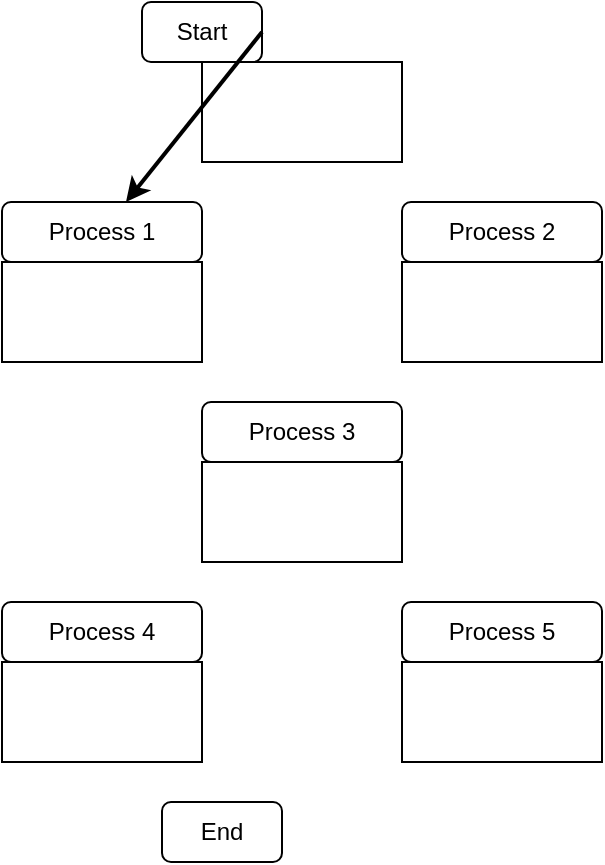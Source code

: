 <mxfile version="14.4.11">
  <diagram name="Page-1" id="0MmLx9REJ5e89OjIL0IL">
    <mxGraphModel dx="1190" dy="722" grid="1" gridSize="10" guides="1" tooltips="1" connect="1" arrows="1" fold="1" page="1" pageScale="1" pageWidth="827" pageHeight="1169" math="0" shadow="0">
      <root>
        <mxCell id="0" />
        <mxCell id="1" parent="0" />
        <mxCell id="J8Or2-oBGu6WvIolG1a1-2" value="" style="rounded=0;whiteSpace=wrap;html=1;" vertex="1" parent="1">
          <mxGeometry x="280" y="60" width="100" height="50" as="geometry" />
        </mxCell>
        <mxCell id="J8Or2-oBGu6WvIolG1a1-3" value="" style="rounded=0;whiteSpace=wrap;html=1;" vertex="1" parent="1">
          <mxGeometry x="180" y="160" width="100" height="50" as="geometry" />
        </mxCell>
        <mxCell id="J8Or2-oBGu6WvIolG1a1-4" value="" style="rounded=0;whiteSpace=wrap;html=1;" vertex="1" parent="1">
          <mxGeometry x="380" y="160" width="100" height="50" as="geometry" />
        </mxCell>
        <mxCell id="J8Or2-oBGu6WvIolG1a1-5" value="" style="rounded=0;whiteSpace=wrap;html=1;" vertex="1" parent="1">
          <mxGeometry x="280" y="260" width="100" height="50" as="geometry" />
        </mxCell>
        <mxCell id="J8Or2-oBGu6WvIolG1a1-6" value="" style="rounded=0;whiteSpace=wrap;html=1;" vertex="1" parent="1">
          <mxGeometry x="180" y="360" width="100" height="50" as="geometry" />
        </mxCell>
        <mxCell id="J8Or2-oBGu6WvIolG1a1-7" value="" style="rounded=0;whiteSpace=wrap;html=1;" vertex="1" parent="1">
          <mxGeometry x="380" y="360" width="100" height="50" as="geometry" />
        </mxCell>
        <mxCell id="J8Or2-oBGu6WvIolG1a1-8" value="Start" style="rounded=1;whiteSpace=wrap;html=1;" vertex="1" parent="1">
          <mxGeometry x="250" y="30" width="60" height="30" as="geometry" />
        </mxCell>
        <mxCell id="J8Or2-oBGu6WvIolG1a1-9" value="Process 1" style="rounded=1;whiteSpace=wrap;html=1;" vertex="1" parent="1">
          <mxGeometry x="180" y="130" width="100" height="30" as="geometry" />
        </mxCell>
        <mxCell id="J8Or2-oBGu6WvIolG1a1-10" value="Process 2" style="rounded=1;whiteSpace=wrap;html=1;" vertex="1" parent="1">
          <mxGeometry x="380" y="130" width="100" height="30" as="geometry" />
        </mxCell>
        <mxCell id="J8Or2-oBGu6WvIolG1a1-11" value="Process 3" style="rounded=1;whiteSpace=wrap;html=1;" vertex="1" parent="1">
          <mxGeometry x="280" y="230" width="100" height="30" as="geometry" />
        </mxCell>
        <mxCell id="J8Or2-oBGu6WvIolG1a1-12" value="Process 4" style="rounded=1;whiteSpace=wrap;html=1;" vertex="1" parent="1">
          <mxGeometry x="180" y="330" width="100" height="30" as="geometry" />
        </mxCell>
        <mxCell id="J8Or2-oBGu6WvIolG1a1-13" value="Process 5" style="rounded=1;whiteSpace=wrap;html=1;" vertex="1" parent="1">
          <mxGeometry x="380" y="330" width="100" height="30" as="geometry" />
        </mxCell>
        <mxCell id="J8Or2-oBGu6WvIolG1a1-14" value="End" style="rounded=1;whiteSpace=wrap;html=1;" vertex="1" parent="1">
          <mxGeometry x="260" y="430" width="60" height="30" as="geometry" />
        </mxCell>
        <mxCell id="J8Or2-oBGu6WvIolG1a1-15" value="" style="endArrow=classic;html=1;exitX=1;exitY=0.5;exitDx=0;exitDy=0;strokeColor=#000000;strokeWidth=2;" edge="1" parent="1" source="J8Or2-oBGu6WvIolG1a1-8" target="J8Or2-oBGu6WvIolG1a1-9">
          <mxGeometry relative="1" as="geometry" />
        </mxCell>
        <mxCell id="J8Or2-oBGu6WvIolG1a1-16" value="" style="endArrow=classic;html=1;exitX=1;exitY=0.5;exitDx=0;exitDy=0;strokeColor=#000000;strokeWidth=
